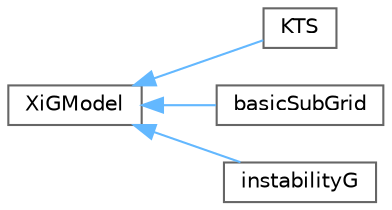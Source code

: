 digraph "Graphical Class Hierarchy"
{
 // LATEX_PDF_SIZE
  bgcolor="transparent";
  edge [fontname=Helvetica,fontsize=10,labelfontname=Helvetica,labelfontsize=10];
  node [fontname=Helvetica,fontsize=10,shape=box,height=0.2,width=0.4];
  rankdir="LR";
  Node0 [id="Node000000",label="XiGModel",height=0.2,width=0.4,color="grey40", fillcolor="white", style="filled",URL="$classFoam_1_1XiGModel.html",tooltip="Base-class for all Xi generation models used by the b-Xi combustion model. See Technical Report SH/RE..."];
  Node0 -> Node1 [id="edge5723_Node000000_Node000001",dir="back",color="steelblue1",style="solid",tooltip=" "];
  Node1 [id="Node000001",label="KTS",height=0.2,width=0.4,color="grey40", fillcolor="white", style="filled",URL="$classFoam_1_1XiGModels_1_1KTS.html",tooltip="Simple Kolmogorov time-scale (KTS) model for the flame-wrinling generation rate."];
  Node0 -> Node2 [id="edge5724_Node000000_Node000002",dir="back",color="steelblue1",style="solid",tooltip=" "];
  Node2 [id="Node000002",label="basicSubGrid",height=0.2,width=0.4,color="grey40", fillcolor="white", style="filled",URL="$classFoam_1_1XiGModels_1_1basicSubGrid.html",tooltip="Basic sub-grid obstacle flame-wrinkling generation rate coefficient model. Details supplied by J Putt..."];
  Node0 -> Node3 [id="edge5725_Node000000_Node000003",dir="back",color="steelblue1",style="solid",tooltip=" "];
  Node3 [id="Node000003",label="instabilityG",height=0.2,width=0.4,color="grey40", fillcolor="white", style="filled",URL="$classFoam_1_1XiGModels_1_1instabilityG.html",tooltip="Flame-surface instabilityG flame-wrinkling generation rate coefficient model used in XiModel...."];
}
